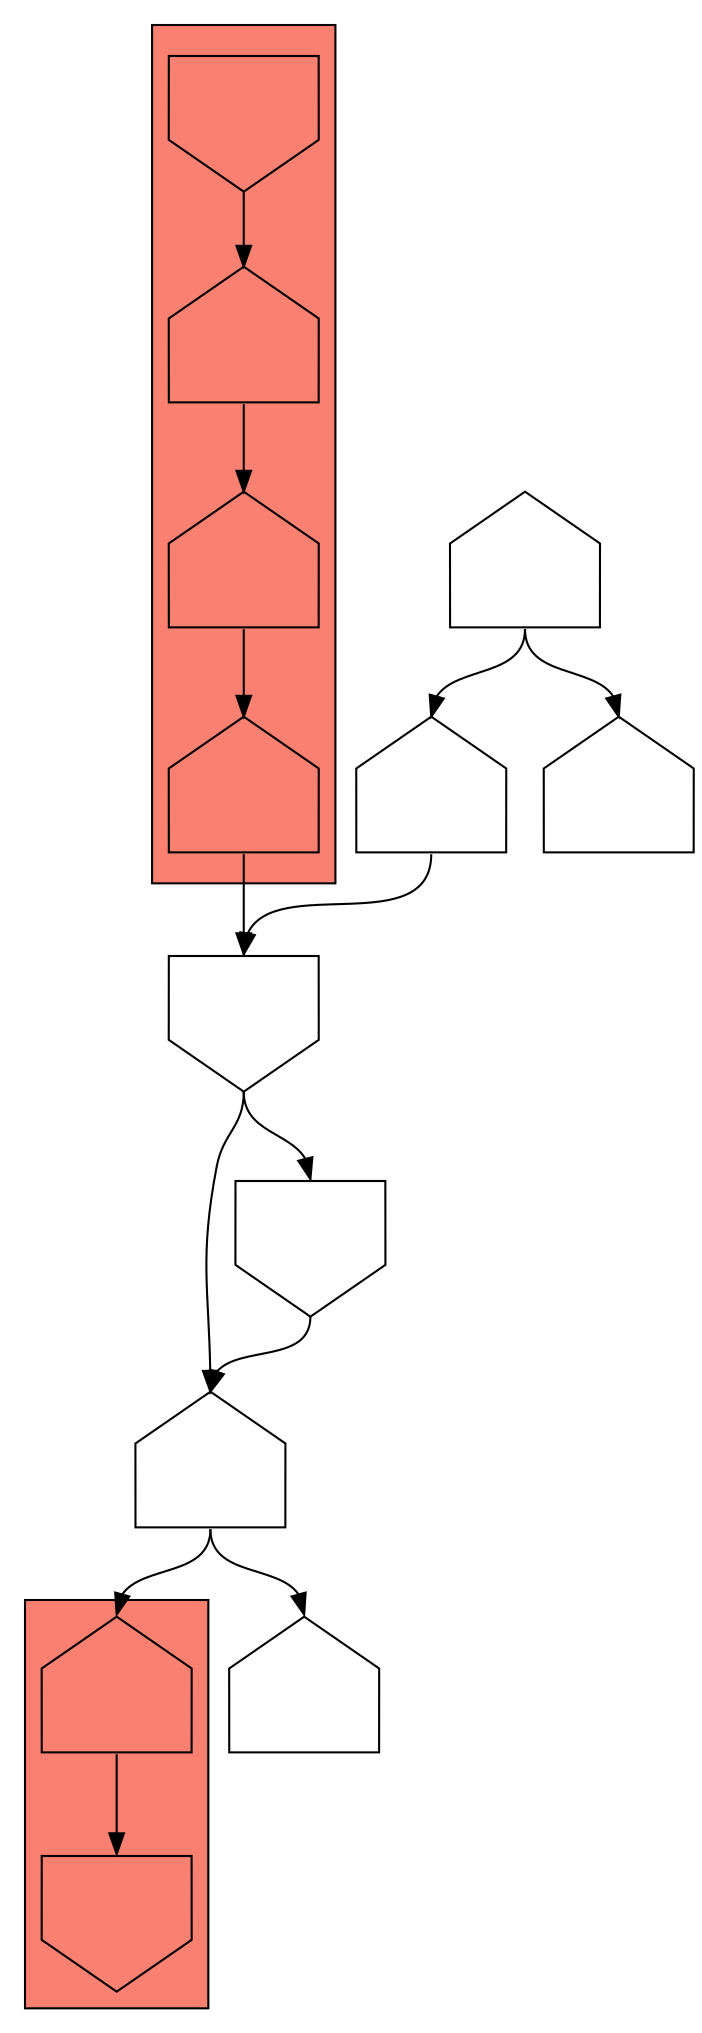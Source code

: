 digraph asm {
	edge [headport=n,tailport=s];
subgraph cluster_C13723_9248_1118_19129 {
	13723 [label="",height=1,width=1,shape=invhouse];
	9248 [label="",height=1,width=1,shape=house];
	1118 [label="",height=1,width=1,shape=house];
	19129 [label="",height=1,width=1,shape=house];
	style=filled;
	fillcolor=salmon;
}
subgraph cluster_C20349_12343 {
	20349 [label="",height=1,width=1,shape=house];
	12343 [label="",height=1,width=1,shape=invhouse];
	style=filled;
	fillcolor=salmon;
}
	8260 [label="",height=1,width=1,shape=invhouse];
	4470 [label="",height=1,width=1,shape=house];
	20873 [label="",height=1,width=1,shape=house];
	7587 [label="",height=1,width=1,shape=invhouse];
	17315 [label="",height=1,width=1,shape=house];
	20952 [label="",height=1,width=1,shape=house];
	11231 [label="",height=1,width=1,shape=house];
	13723 -> 9248
	9248 -> 1118
	1118 -> 19129
	19129 -> 8260
	8260 -> 4470
	8260 -> 7587
	4470 -> 20349
	4470 -> 20873
	20349 -> 12343
	7587 -> 4470
	17315 -> 8260
	20952 -> 11231
	20952 -> 17315
}